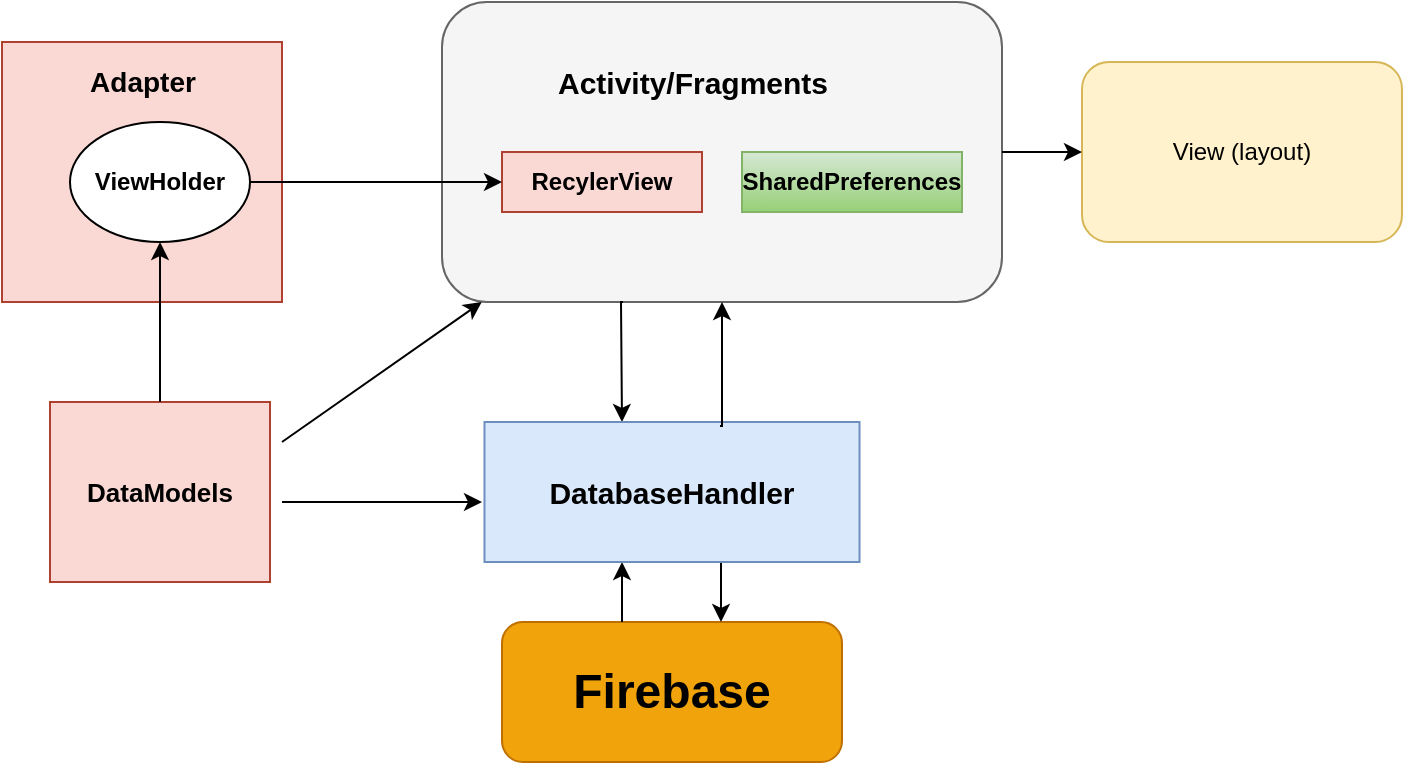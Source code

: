 <mxfile version="15.5.7" type="github">
  <diagram id="y5zFH8YUi0y5FZo-AodB" name="Page-1">
    <mxGraphModel dx="1102" dy="1726" grid="1" gridSize="10" guides="1" tooltips="1" connect="1" arrows="1" fold="1" page="1" pageScale="1" pageWidth="827" pageHeight="1169" math="0" shadow="0">
      <root>
        <mxCell id="0" />
        <mxCell id="1" parent="0" />
        <mxCell id="LhEmdiMPalLtT1KeBea2-1" value="" style="group" vertex="1" connectable="0" parent="1">
          <mxGeometry x="40" y="-500" width="500" height="380" as="geometry" />
        </mxCell>
        <mxCell id="SiXtJt4MRYJg97_x_f0Z-5" value="" style="rounded=1;whiteSpace=wrap;html=1;fillColor=#f5f5f5;fontColor=#333333;strokeColor=#666666;" parent="LhEmdiMPalLtT1KeBea2-1" vertex="1">
          <mxGeometry x="220" width="280" height="150" as="geometry" />
        </mxCell>
        <mxCell id="SiXtJt4MRYJg97_x_f0Z-6" value="" style="rounded=0;whiteSpace=wrap;html=1;fillColor=#fad9d5;strokeColor=#ae4132;" parent="LhEmdiMPalLtT1KeBea2-1" vertex="1">
          <mxGeometry y="20" width="140" height="130" as="geometry" />
        </mxCell>
        <mxCell id="SiXtJt4MRYJg97_x_f0Z-7" value="&lt;b&gt;ViewHolder&lt;/b&gt;" style="ellipse;whiteSpace=wrap;html=1;" parent="LhEmdiMPalLtT1KeBea2-1" vertex="1">
          <mxGeometry x="34" y="60" width="90" height="60" as="geometry" />
        </mxCell>
        <mxCell id="SiXtJt4MRYJg97_x_f0Z-8" value="&lt;font style=&quot;font-size: 14px&quot;&gt;&lt;b&gt;Adapter&lt;/b&gt;&lt;/font&gt;" style="text;html=1;align=center;verticalAlign=middle;resizable=0;points=[];autosize=1;strokeColor=none;fillColor=none;" parent="LhEmdiMPalLtT1KeBea2-1" vertex="1">
          <mxGeometry x="35" y="30" width="70" height="20" as="geometry" />
        </mxCell>
        <mxCell id="SiXtJt4MRYJg97_x_f0Z-9" value="&lt;b&gt;&lt;font style=&quot;font-size: 13px&quot;&gt;DataModels&lt;/font&gt;&lt;/b&gt;" style="rounded=0;whiteSpace=wrap;html=1;fillColor=#fad9d5;strokeColor=#ae4132;" parent="LhEmdiMPalLtT1KeBea2-1" vertex="1">
          <mxGeometry x="24" y="200" width="110" height="90" as="geometry" />
        </mxCell>
        <mxCell id="SiXtJt4MRYJg97_x_f0Z-11" style="edgeStyle=orthogonalEdgeStyle;rounded=0;orthogonalLoop=1;jettySize=auto;html=1;exitX=0.5;exitY=0;exitDx=0;exitDy=0;entryX=0.5;entryY=1;entryDx=0;entryDy=0;" parent="LhEmdiMPalLtT1KeBea2-1" source="SiXtJt4MRYJg97_x_f0Z-9" target="SiXtJt4MRYJg97_x_f0Z-7" edge="1">
          <mxGeometry relative="1" as="geometry">
            <mxPoint x="190" y="-465" as="targetPoint" />
            <Array as="points">
              <mxPoint x="79" y="140" />
              <mxPoint x="79" y="140" />
            </Array>
          </mxGeometry>
        </mxCell>
        <mxCell id="SiXtJt4MRYJg97_x_f0Z-17" value="&lt;b&gt;RecylerView&lt;/b&gt;" style="rounded=0;whiteSpace=wrap;html=1;fillColor=#fad9d5;strokeColor=#ae4132;" parent="LhEmdiMPalLtT1KeBea2-1" vertex="1">
          <mxGeometry x="250" y="75" width="100" height="30" as="geometry" />
        </mxCell>
        <mxCell id="SiXtJt4MRYJg97_x_f0Z-25" value="" style="endArrow=classic;html=1;rounded=0;" parent="LhEmdiMPalLtT1KeBea2-1" edge="1">
          <mxGeometry width="50" height="50" relative="1" as="geometry">
            <mxPoint x="310.5" y="150" as="sourcePoint" />
            <mxPoint x="310" y="210" as="targetPoint" />
            <Array as="points">
              <mxPoint x="309.5" y="150" />
            </Array>
          </mxGeometry>
        </mxCell>
        <mxCell id="SiXtJt4MRYJg97_x_f0Z-28" value="&lt;b&gt;SharedPreferences&lt;/b&gt;" style="rounded=0;whiteSpace=wrap;html=1;fillColor=#d5e8d4;gradientColor=#97d077;strokeColor=#82b366;" parent="LhEmdiMPalLtT1KeBea2-1" vertex="1">
          <mxGeometry x="370" y="75" width="110" height="30" as="geometry" />
        </mxCell>
        <mxCell id="SiXtJt4MRYJg97_x_f0Z-29" value="" style="group" parent="LhEmdiMPalLtT1KeBea2-1" vertex="1" connectable="0">
          <mxGeometry x="250" y="280" width="170" height="100" as="geometry" />
        </mxCell>
        <mxCell id="SiXtJt4MRYJg97_x_f0Z-1" value="&lt;h1&gt;Firebase&lt;/h1&gt;" style="rounded=1;whiteSpace=wrap;html=1;fillColor=#f0a30a;strokeColor=#BD7000;fontColor=#000000;" parent="SiXtJt4MRYJg97_x_f0Z-29" vertex="1">
          <mxGeometry y="30" width="170" height="70" as="geometry" />
        </mxCell>
        <mxCell id="SiXtJt4MRYJg97_x_f0Z-3" value="" style="endArrow=classic;html=1;rounded=0;" parent="SiXtJt4MRYJg97_x_f0Z-29" edge="1">
          <mxGeometry width="50" height="50" relative="1" as="geometry">
            <mxPoint x="109.5" as="sourcePoint" />
            <mxPoint x="109.5" y="30" as="targetPoint" />
          </mxGeometry>
        </mxCell>
        <mxCell id="SiXtJt4MRYJg97_x_f0Z-4" value="" style="endArrow=classic;html=1;rounded=0;" parent="SiXtJt4MRYJg97_x_f0Z-29" edge="1">
          <mxGeometry width="50" height="50" relative="1" as="geometry">
            <mxPoint x="60" y="30" as="sourcePoint" />
            <mxPoint x="60" as="targetPoint" />
          </mxGeometry>
        </mxCell>
        <mxCell id="SiXtJt4MRYJg97_x_f0Z-19" style="edgeStyle=orthogonalEdgeStyle;rounded=0;orthogonalLoop=1;jettySize=auto;html=1;entryX=0;entryY=0.5;entryDx=0;entryDy=0;exitX=1;exitY=0.5;exitDx=0;exitDy=0;" parent="LhEmdiMPalLtT1KeBea2-1" source="SiXtJt4MRYJg97_x_f0Z-7" target="SiXtJt4MRYJg97_x_f0Z-17" edge="1">
          <mxGeometry relative="1" as="geometry" />
        </mxCell>
        <mxCell id="SiXtJt4MRYJg97_x_f0Z-20" value="&lt;b&gt;&lt;font style=&quot;font-size: 15px&quot;&gt;Activity/Fragments&lt;/font&gt;&lt;/b&gt;" style="text;html=1;align=center;verticalAlign=middle;resizable=0;points=[];autosize=1;strokeColor=none;fillColor=none;" parent="LhEmdiMPalLtT1KeBea2-1" vertex="1">
          <mxGeometry x="270" y="30" width="150" height="20" as="geometry" />
        </mxCell>
        <mxCell id="SiXtJt4MRYJg97_x_f0Z-2" value="&lt;b&gt;&lt;font style=&quot;font-size: 15px&quot;&gt;DatabaseHandler&lt;/font&gt;&lt;/b&gt;" style="rounded=0;whiteSpace=wrap;html=1;fillColor=#dae8fc;strokeColor=#6c8ebf;" parent="LhEmdiMPalLtT1KeBea2-1" vertex="1">
          <mxGeometry x="241.25" y="210" width="187.5" height="70" as="geometry" />
        </mxCell>
        <mxCell id="SiXtJt4MRYJg97_x_f0Z-24" style="edgeStyle=orthogonalEdgeStyle;rounded=0;orthogonalLoop=1;jettySize=auto;html=1;exitX=0.628;exitY=0.029;exitDx=0;exitDy=0;exitPerimeter=0;" parent="LhEmdiMPalLtT1KeBea2-1" edge="1" source="SiXtJt4MRYJg97_x_f0Z-2">
          <mxGeometry relative="1" as="geometry">
            <mxPoint x="470" y="200" as="sourcePoint" />
            <Array as="points">
              <mxPoint x="360" y="212" />
            </Array>
            <mxPoint x="360" y="150" as="targetPoint" />
          </mxGeometry>
        </mxCell>
        <mxCell id="LhEmdiMPalLtT1KeBea2-2" value="View (layout)" style="rounded=1;whiteSpace=wrap;html=1;fillColor=#fff2cc;strokeColor=#d6b656;" vertex="1" parent="1">
          <mxGeometry x="580" y="-470" width="160" height="90" as="geometry" />
        </mxCell>
        <mxCell id="LhEmdiMPalLtT1KeBea2-4" style="edgeStyle=orthogonalEdgeStyle;rounded=0;orthogonalLoop=1;jettySize=auto;html=1;exitX=1;exitY=0.5;exitDx=0;exitDy=0;" edge="1" parent="1" source="SiXtJt4MRYJg97_x_f0Z-5" target="LhEmdiMPalLtT1KeBea2-2">
          <mxGeometry relative="1" as="geometry" />
        </mxCell>
        <mxCell id="LhEmdiMPalLtT1KeBea2-5" value="" style="endArrow=classic;html=1;rounded=0;" edge="1" parent="1">
          <mxGeometry width="50" height="50" relative="1" as="geometry">
            <mxPoint x="180" y="-250" as="sourcePoint" />
            <mxPoint x="280" y="-250" as="targetPoint" />
          </mxGeometry>
        </mxCell>
        <mxCell id="LhEmdiMPalLtT1KeBea2-6" value="" style="endArrow=classic;html=1;rounded=0;entryX=0.071;entryY=1;entryDx=0;entryDy=0;entryPerimeter=0;" edge="1" parent="1" target="SiXtJt4MRYJg97_x_f0Z-5">
          <mxGeometry width="50" height="50" relative="1" as="geometry">
            <mxPoint x="180" y="-280" as="sourcePoint" />
            <mxPoint x="440" y="-360" as="targetPoint" />
          </mxGeometry>
        </mxCell>
      </root>
    </mxGraphModel>
  </diagram>
</mxfile>
